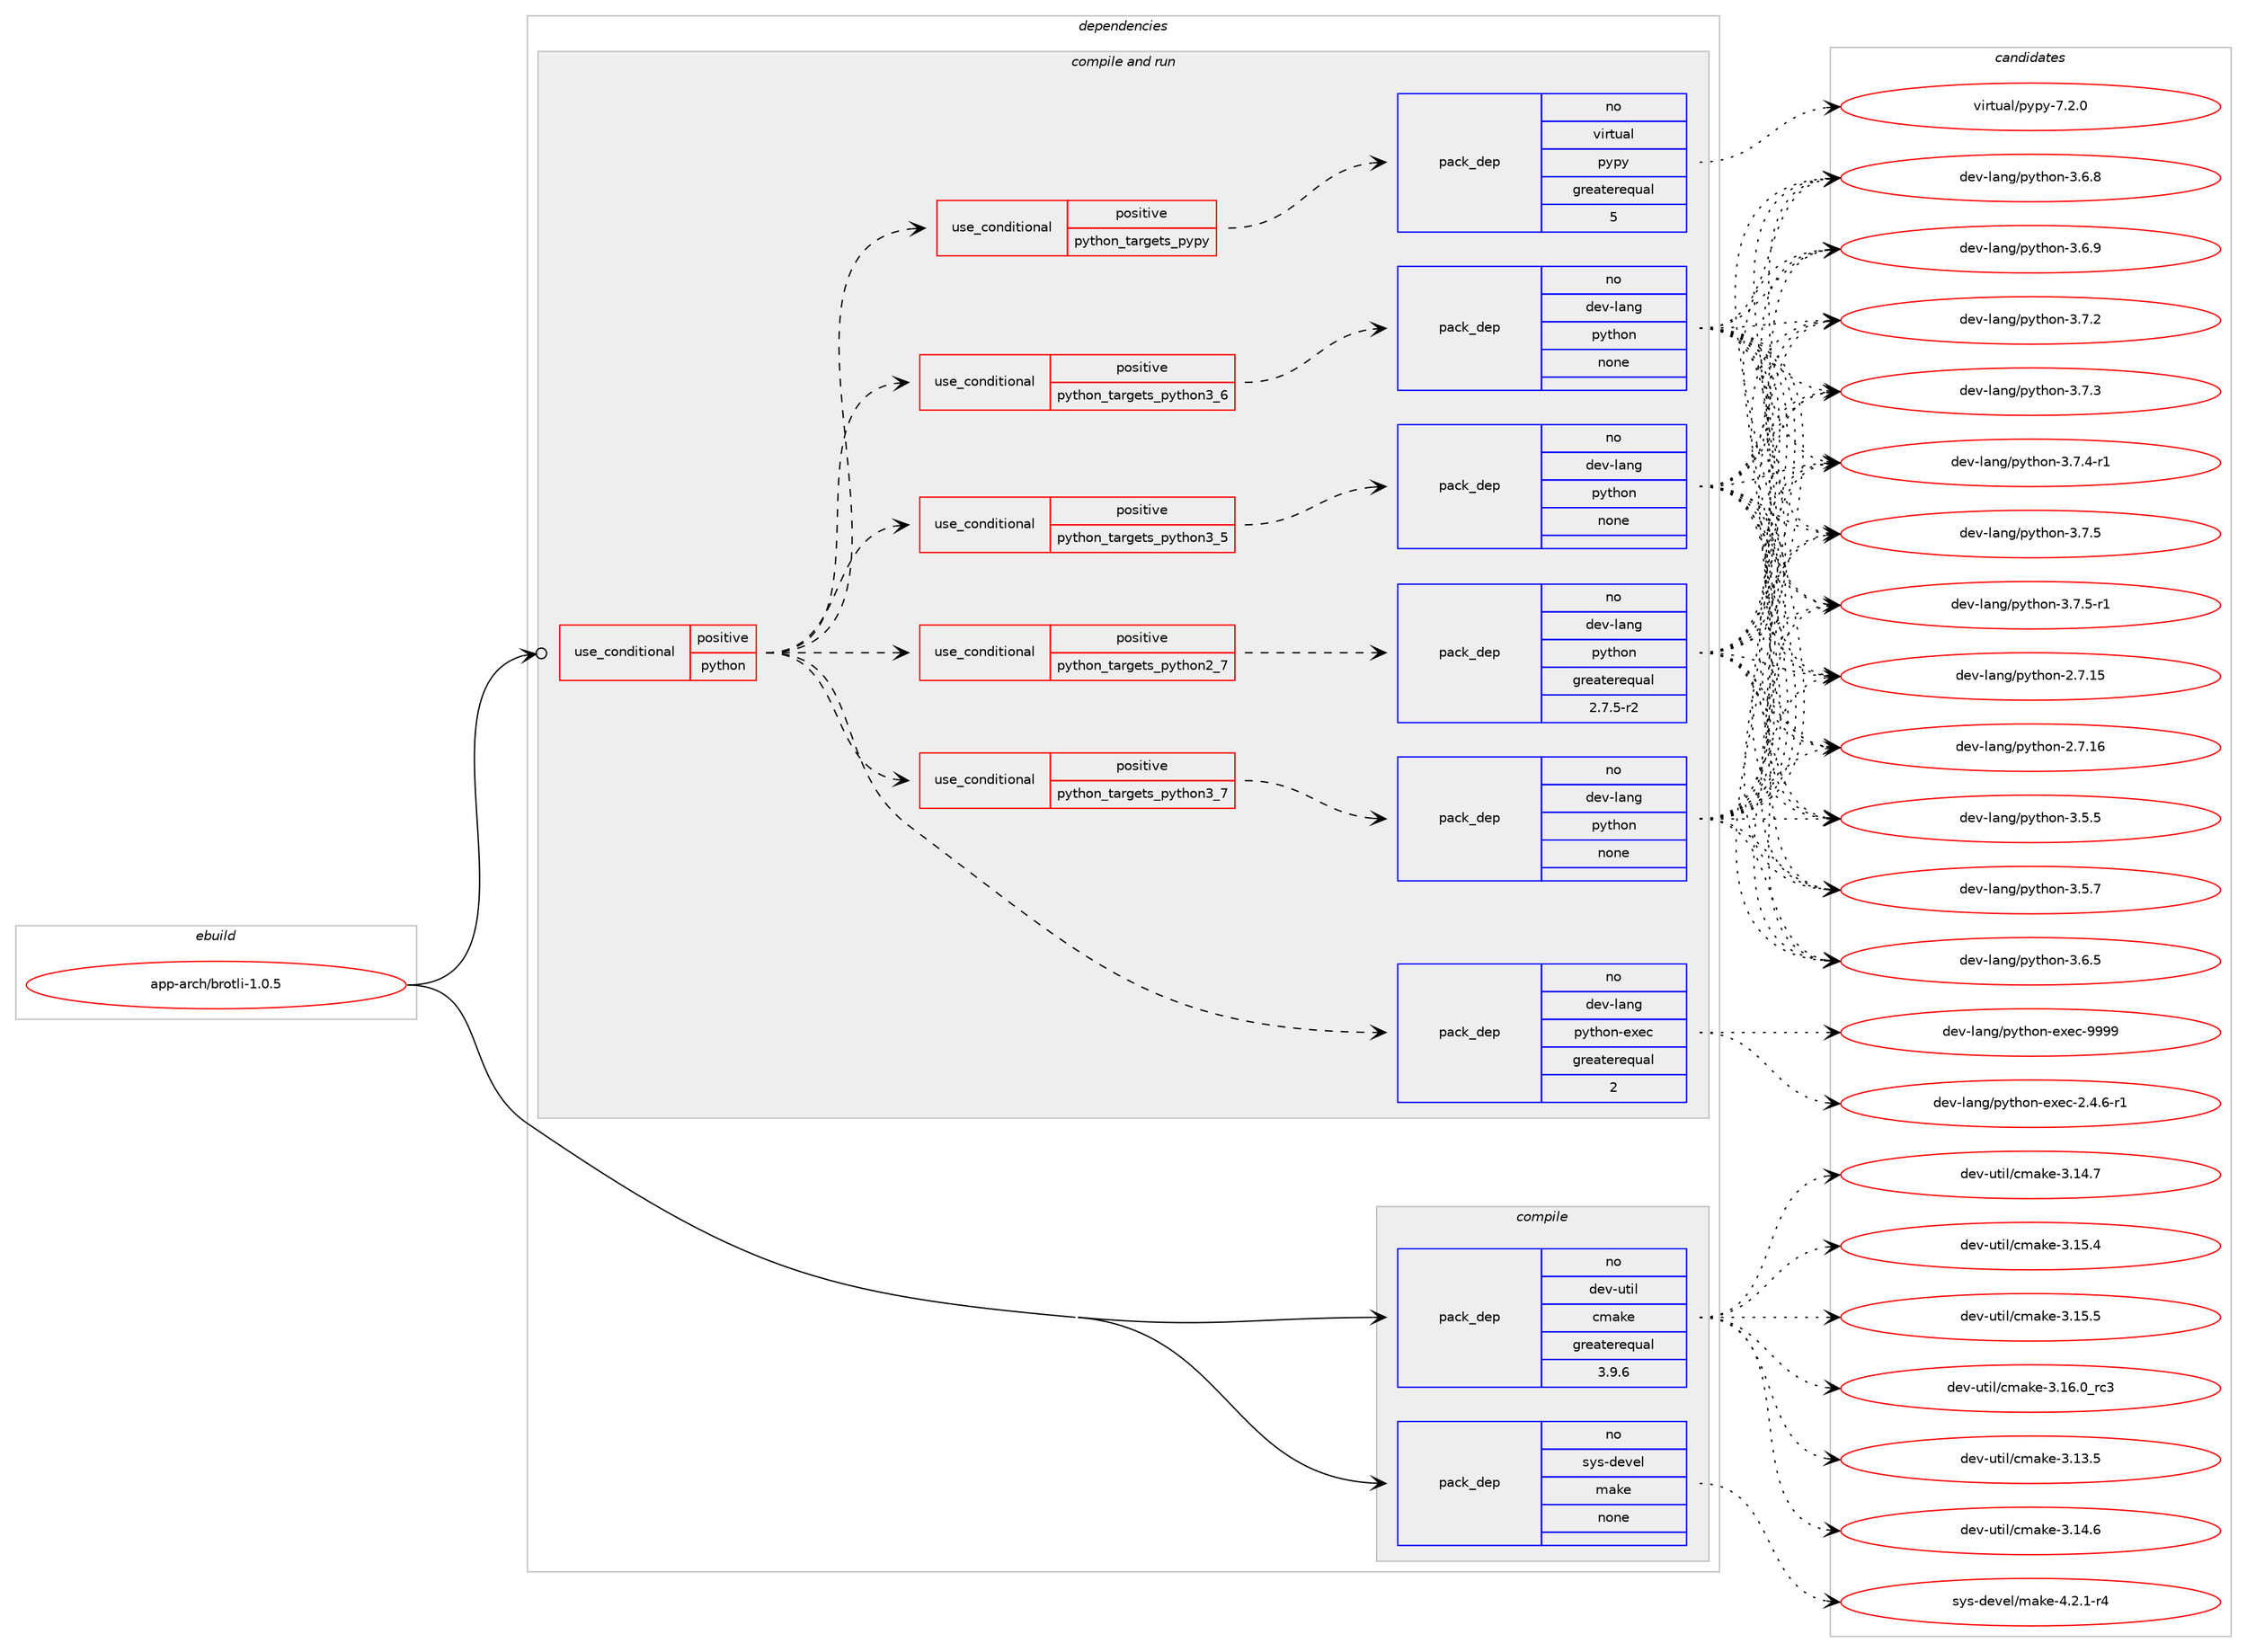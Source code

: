 digraph prolog {

# *************
# Graph options
# *************

newrank=true;
concentrate=true;
compound=true;
graph [rankdir=LR,fontname=Helvetica,fontsize=10,ranksep=1.5];#, ranksep=2.5, nodesep=0.2];
edge  [arrowhead=vee];
node  [fontname=Helvetica,fontsize=10];

# **********
# The ebuild
# **********

subgraph cluster_leftcol {
color=gray;
rank=same;
label=<<i>ebuild</i>>;
id [label="app-arch/brotli-1.0.5", color=red, width=4, href="../app-arch/brotli-1.0.5.svg"];
}

# ****************
# The dependencies
# ****************

subgraph cluster_midcol {
color=gray;
label=<<i>dependencies</i>>;
subgraph cluster_compile {
fillcolor="#eeeeee";
style=filled;
label=<<i>compile</i>>;
subgraph pack351134 {
dependency472276 [label=<<TABLE BORDER="0" CELLBORDER="1" CELLSPACING="0" CELLPADDING="4" WIDTH="220"><TR><TD ROWSPAN="6" CELLPADDING="30">pack_dep</TD></TR><TR><TD WIDTH="110">no</TD></TR><TR><TD>dev-util</TD></TR><TR><TD>cmake</TD></TR><TR><TD>greaterequal</TD></TR><TR><TD>3.9.6</TD></TR></TABLE>>, shape=none, color=blue];
}
id:e -> dependency472276:w [weight=20,style="solid",arrowhead="vee"];
subgraph pack351135 {
dependency472277 [label=<<TABLE BORDER="0" CELLBORDER="1" CELLSPACING="0" CELLPADDING="4" WIDTH="220"><TR><TD ROWSPAN="6" CELLPADDING="30">pack_dep</TD></TR><TR><TD WIDTH="110">no</TD></TR><TR><TD>sys-devel</TD></TR><TR><TD>make</TD></TR><TR><TD>none</TD></TR><TR><TD></TD></TR></TABLE>>, shape=none, color=blue];
}
id:e -> dependency472277:w [weight=20,style="solid",arrowhead="vee"];
}
subgraph cluster_compileandrun {
fillcolor="#eeeeee";
style=filled;
label=<<i>compile and run</i>>;
subgraph cond112569 {
dependency472278 [label=<<TABLE BORDER="0" CELLBORDER="1" CELLSPACING="0" CELLPADDING="4"><TR><TD ROWSPAN="3" CELLPADDING="10">use_conditional</TD></TR><TR><TD>positive</TD></TR><TR><TD>python</TD></TR></TABLE>>, shape=none, color=red];
subgraph cond112570 {
dependency472279 [label=<<TABLE BORDER="0" CELLBORDER="1" CELLSPACING="0" CELLPADDING="4"><TR><TD ROWSPAN="3" CELLPADDING="10">use_conditional</TD></TR><TR><TD>positive</TD></TR><TR><TD>python_targets_pypy</TD></TR></TABLE>>, shape=none, color=red];
subgraph pack351136 {
dependency472280 [label=<<TABLE BORDER="0" CELLBORDER="1" CELLSPACING="0" CELLPADDING="4" WIDTH="220"><TR><TD ROWSPAN="6" CELLPADDING="30">pack_dep</TD></TR><TR><TD WIDTH="110">no</TD></TR><TR><TD>virtual</TD></TR><TR><TD>pypy</TD></TR><TR><TD>greaterequal</TD></TR><TR><TD>5</TD></TR></TABLE>>, shape=none, color=blue];
}
dependency472279:e -> dependency472280:w [weight=20,style="dashed",arrowhead="vee"];
}
dependency472278:e -> dependency472279:w [weight=20,style="dashed",arrowhead="vee"];
subgraph cond112571 {
dependency472281 [label=<<TABLE BORDER="0" CELLBORDER="1" CELLSPACING="0" CELLPADDING="4"><TR><TD ROWSPAN="3" CELLPADDING="10">use_conditional</TD></TR><TR><TD>positive</TD></TR><TR><TD>python_targets_python2_7</TD></TR></TABLE>>, shape=none, color=red];
subgraph pack351137 {
dependency472282 [label=<<TABLE BORDER="0" CELLBORDER="1" CELLSPACING="0" CELLPADDING="4" WIDTH="220"><TR><TD ROWSPAN="6" CELLPADDING="30">pack_dep</TD></TR><TR><TD WIDTH="110">no</TD></TR><TR><TD>dev-lang</TD></TR><TR><TD>python</TD></TR><TR><TD>greaterequal</TD></TR><TR><TD>2.7.5-r2</TD></TR></TABLE>>, shape=none, color=blue];
}
dependency472281:e -> dependency472282:w [weight=20,style="dashed",arrowhead="vee"];
}
dependency472278:e -> dependency472281:w [weight=20,style="dashed",arrowhead="vee"];
subgraph cond112572 {
dependency472283 [label=<<TABLE BORDER="0" CELLBORDER="1" CELLSPACING="0" CELLPADDING="4"><TR><TD ROWSPAN="3" CELLPADDING="10">use_conditional</TD></TR><TR><TD>positive</TD></TR><TR><TD>python_targets_python3_5</TD></TR></TABLE>>, shape=none, color=red];
subgraph pack351138 {
dependency472284 [label=<<TABLE BORDER="0" CELLBORDER="1" CELLSPACING="0" CELLPADDING="4" WIDTH="220"><TR><TD ROWSPAN="6" CELLPADDING="30">pack_dep</TD></TR><TR><TD WIDTH="110">no</TD></TR><TR><TD>dev-lang</TD></TR><TR><TD>python</TD></TR><TR><TD>none</TD></TR><TR><TD></TD></TR></TABLE>>, shape=none, color=blue];
}
dependency472283:e -> dependency472284:w [weight=20,style="dashed",arrowhead="vee"];
}
dependency472278:e -> dependency472283:w [weight=20,style="dashed",arrowhead="vee"];
subgraph cond112573 {
dependency472285 [label=<<TABLE BORDER="0" CELLBORDER="1" CELLSPACING="0" CELLPADDING="4"><TR><TD ROWSPAN="3" CELLPADDING="10">use_conditional</TD></TR><TR><TD>positive</TD></TR><TR><TD>python_targets_python3_6</TD></TR></TABLE>>, shape=none, color=red];
subgraph pack351139 {
dependency472286 [label=<<TABLE BORDER="0" CELLBORDER="1" CELLSPACING="0" CELLPADDING="4" WIDTH="220"><TR><TD ROWSPAN="6" CELLPADDING="30">pack_dep</TD></TR><TR><TD WIDTH="110">no</TD></TR><TR><TD>dev-lang</TD></TR><TR><TD>python</TD></TR><TR><TD>none</TD></TR><TR><TD></TD></TR></TABLE>>, shape=none, color=blue];
}
dependency472285:e -> dependency472286:w [weight=20,style="dashed",arrowhead="vee"];
}
dependency472278:e -> dependency472285:w [weight=20,style="dashed",arrowhead="vee"];
subgraph cond112574 {
dependency472287 [label=<<TABLE BORDER="0" CELLBORDER="1" CELLSPACING="0" CELLPADDING="4"><TR><TD ROWSPAN="3" CELLPADDING="10">use_conditional</TD></TR><TR><TD>positive</TD></TR><TR><TD>python_targets_python3_7</TD></TR></TABLE>>, shape=none, color=red];
subgraph pack351140 {
dependency472288 [label=<<TABLE BORDER="0" CELLBORDER="1" CELLSPACING="0" CELLPADDING="4" WIDTH="220"><TR><TD ROWSPAN="6" CELLPADDING="30">pack_dep</TD></TR><TR><TD WIDTH="110">no</TD></TR><TR><TD>dev-lang</TD></TR><TR><TD>python</TD></TR><TR><TD>none</TD></TR><TR><TD></TD></TR></TABLE>>, shape=none, color=blue];
}
dependency472287:e -> dependency472288:w [weight=20,style="dashed",arrowhead="vee"];
}
dependency472278:e -> dependency472287:w [weight=20,style="dashed",arrowhead="vee"];
subgraph pack351141 {
dependency472289 [label=<<TABLE BORDER="0" CELLBORDER="1" CELLSPACING="0" CELLPADDING="4" WIDTH="220"><TR><TD ROWSPAN="6" CELLPADDING="30">pack_dep</TD></TR><TR><TD WIDTH="110">no</TD></TR><TR><TD>dev-lang</TD></TR><TR><TD>python-exec</TD></TR><TR><TD>greaterequal</TD></TR><TR><TD>2</TD></TR></TABLE>>, shape=none, color=blue];
}
dependency472278:e -> dependency472289:w [weight=20,style="dashed",arrowhead="vee"];
}
id:e -> dependency472278:w [weight=20,style="solid",arrowhead="odotvee"];
}
subgraph cluster_run {
fillcolor="#eeeeee";
style=filled;
label=<<i>run</i>>;
}
}

# **************
# The candidates
# **************

subgraph cluster_choices {
rank=same;
color=gray;
label=<<i>candidates</i>>;

subgraph choice351134 {
color=black;
nodesep=1;
choice1001011184511711610510847991099710710145514649514653 [label="dev-util/cmake-3.13.5", color=red, width=4,href="../dev-util/cmake-3.13.5.svg"];
choice1001011184511711610510847991099710710145514649524654 [label="dev-util/cmake-3.14.6", color=red, width=4,href="../dev-util/cmake-3.14.6.svg"];
choice1001011184511711610510847991099710710145514649524655 [label="dev-util/cmake-3.14.7", color=red, width=4,href="../dev-util/cmake-3.14.7.svg"];
choice1001011184511711610510847991099710710145514649534652 [label="dev-util/cmake-3.15.4", color=red, width=4,href="../dev-util/cmake-3.15.4.svg"];
choice1001011184511711610510847991099710710145514649534653 [label="dev-util/cmake-3.15.5", color=red, width=4,href="../dev-util/cmake-3.15.5.svg"];
choice1001011184511711610510847991099710710145514649544648951149951 [label="dev-util/cmake-3.16.0_rc3", color=red, width=4,href="../dev-util/cmake-3.16.0_rc3.svg"];
dependency472276:e -> choice1001011184511711610510847991099710710145514649514653:w [style=dotted,weight="100"];
dependency472276:e -> choice1001011184511711610510847991099710710145514649524654:w [style=dotted,weight="100"];
dependency472276:e -> choice1001011184511711610510847991099710710145514649524655:w [style=dotted,weight="100"];
dependency472276:e -> choice1001011184511711610510847991099710710145514649534652:w [style=dotted,weight="100"];
dependency472276:e -> choice1001011184511711610510847991099710710145514649534653:w [style=dotted,weight="100"];
dependency472276:e -> choice1001011184511711610510847991099710710145514649544648951149951:w [style=dotted,weight="100"];
}
subgraph choice351135 {
color=black;
nodesep=1;
choice1151211154510010111810110847109971071014552465046494511452 [label="sys-devel/make-4.2.1-r4", color=red, width=4,href="../sys-devel/make-4.2.1-r4.svg"];
dependency472277:e -> choice1151211154510010111810110847109971071014552465046494511452:w [style=dotted,weight="100"];
}
subgraph choice351136 {
color=black;
nodesep=1;
choice1181051141161179710847112121112121455546504648 [label="virtual/pypy-7.2.0", color=red, width=4,href="../virtual/pypy-7.2.0.svg"];
dependency472280:e -> choice1181051141161179710847112121112121455546504648:w [style=dotted,weight="100"];
}
subgraph choice351137 {
color=black;
nodesep=1;
choice10010111845108971101034711212111610411111045504655464953 [label="dev-lang/python-2.7.15", color=red, width=4,href="../dev-lang/python-2.7.15.svg"];
choice10010111845108971101034711212111610411111045504655464954 [label="dev-lang/python-2.7.16", color=red, width=4,href="../dev-lang/python-2.7.16.svg"];
choice100101118451089711010347112121116104111110455146534653 [label="dev-lang/python-3.5.5", color=red, width=4,href="../dev-lang/python-3.5.5.svg"];
choice100101118451089711010347112121116104111110455146534655 [label="dev-lang/python-3.5.7", color=red, width=4,href="../dev-lang/python-3.5.7.svg"];
choice100101118451089711010347112121116104111110455146544653 [label="dev-lang/python-3.6.5", color=red, width=4,href="../dev-lang/python-3.6.5.svg"];
choice100101118451089711010347112121116104111110455146544656 [label="dev-lang/python-3.6.8", color=red, width=4,href="../dev-lang/python-3.6.8.svg"];
choice100101118451089711010347112121116104111110455146544657 [label="dev-lang/python-3.6.9", color=red, width=4,href="../dev-lang/python-3.6.9.svg"];
choice100101118451089711010347112121116104111110455146554650 [label="dev-lang/python-3.7.2", color=red, width=4,href="../dev-lang/python-3.7.2.svg"];
choice100101118451089711010347112121116104111110455146554651 [label="dev-lang/python-3.7.3", color=red, width=4,href="../dev-lang/python-3.7.3.svg"];
choice1001011184510897110103471121211161041111104551465546524511449 [label="dev-lang/python-3.7.4-r1", color=red, width=4,href="../dev-lang/python-3.7.4-r1.svg"];
choice100101118451089711010347112121116104111110455146554653 [label="dev-lang/python-3.7.5", color=red, width=4,href="../dev-lang/python-3.7.5.svg"];
choice1001011184510897110103471121211161041111104551465546534511449 [label="dev-lang/python-3.7.5-r1", color=red, width=4,href="../dev-lang/python-3.7.5-r1.svg"];
dependency472282:e -> choice10010111845108971101034711212111610411111045504655464953:w [style=dotted,weight="100"];
dependency472282:e -> choice10010111845108971101034711212111610411111045504655464954:w [style=dotted,weight="100"];
dependency472282:e -> choice100101118451089711010347112121116104111110455146534653:w [style=dotted,weight="100"];
dependency472282:e -> choice100101118451089711010347112121116104111110455146534655:w [style=dotted,weight="100"];
dependency472282:e -> choice100101118451089711010347112121116104111110455146544653:w [style=dotted,weight="100"];
dependency472282:e -> choice100101118451089711010347112121116104111110455146544656:w [style=dotted,weight="100"];
dependency472282:e -> choice100101118451089711010347112121116104111110455146544657:w [style=dotted,weight="100"];
dependency472282:e -> choice100101118451089711010347112121116104111110455146554650:w [style=dotted,weight="100"];
dependency472282:e -> choice100101118451089711010347112121116104111110455146554651:w [style=dotted,weight="100"];
dependency472282:e -> choice1001011184510897110103471121211161041111104551465546524511449:w [style=dotted,weight="100"];
dependency472282:e -> choice100101118451089711010347112121116104111110455146554653:w [style=dotted,weight="100"];
dependency472282:e -> choice1001011184510897110103471121211161041111104551465546534511449:w [style=dotted,weight="100"];
}
subgraph choice351138 {
color=black;
nodesep=1;
choice10010111845108971101034711212111610411111045504655464953 [label="dev-lang/python-2.7.15", color=red, width=4,href="../dev-lang/python-2.7.15.svg"];
choice10010111845108971101034711212111610411111045504655464954 [label="dev-lang/python-2.7.16", color=red, width=4,href="../dev-lang/python-2.7.16.svg"];
choice100101118451089711010347112121116104111110455146534653 [label="dev-lang/python-3.5.5", color=red, width=4,href="../dev-lang/python-3.5.5.svg"];
choice100101118451089711010347112121116104111110455146534655 [label="dev-lang/python-3.5.7", color=red, width=4,href="../dev-lang/python-3.5.7.svg"];
choice100101118451089711010347112121116104111110455146544653 [label="dev-lang/python-3.6.5", color=red, width=4,href="../dev-lang/python-3.6.5.svg"];
choice100101118451089711010347112121116104111110455146544656 [label="dev-lang/python-3.6.8", color=red, width=4,href="../dev-lang/python-3.6.8.svg"];
choice100101118451089711010347112121116104111110455146544657 [label="dev-lang/python-3.6.9", color=red, width=4,href="../dev-lang/python-3.6.9.svg"];
choice100101118451089711010347112121116104111110455146554650 [label="dev-lang/python-3.7.2", color=red, width=4,href="../dev-lang/python-3.7.2.svg"];
choice100101118451089711010347112121116104111110455146554651 [label="dev-lang/python-3.7.3", color=red, width=4,href="../dev-lang/python-3.7.3.svg"];
choice1001011184510897110103471121211161041111104551465546524511449 [label="dev-lang/python-3.7.4-r1", color=red, width=4,href="../dev-lang/python-3.7.4-r1.svg"];
choice100101118451089711010347112121116104111110455146554653 [label="dev-lang/python-3.7.5", color=red, width=4,href="../dev-lang/python-3.7.5.svg"];
choice1001011184510897110103471121211161041111104551465546534511449 [label="dev-lang/python-3.7.5-r1", color=red, width=4,href="../dev-lang/python-3.7.5-r1.svg"];
dependency472284:e -> choice10010111845108971101034711212111610411111045504655464953:w [style=dotted,weight="100"];
dependency472284:e -> choice10010111845108971101034711212111610411111045504655464954:w [style=dotted,weight="100"];
dependency472284:e -> choice100101118451089711010347112121116104111110455146534653:w [style=dotted,weight="100"];
dependency472284:e -> choice100101118451089711010347112121116104111110455146534655:w [style=dotted,weight="100"];
dependency472284:e -> choice100101118451089711010347112121116104111110455146544653:w [style=dotted,weight="100"];
dependency472284:e -> choice100101118451089711010347112121116104111110455146544656:w [style=dotted,weight="100"];
dependency472284:e -> choice100101118451089711010347112121116104111110455146544657:w [style=dotted,weight="100"];
dependency472284:e -> choice100101118451089711010347112121116104111110455146554650:w [style=dotted,weight="100"];
dependency472284:e -> choice100101118451089711010347112121116104111110455146554651:w [style=dotted,weight="100"];
dependency472284:e -> choice1001011184510897110103471121211161041111104551465546524511449:w [style=dotted,weight="100"];
dependency472284:e -> choice100101118451089711010347112121116104111110455146554653:w [style=dotted,weight="100"];
dependency472284:e -> choice1001011184510897110103471121211161041111104551465546534511449:w [style=dotted,weight="100"];
}
subgraph choice351139 {
color=black;
nodesep=1;
choice10010111845108971101034711212111610411111045504655464953 [label="dev-lang/python-2.7.15", color=red, width=4,href="../dev-lang/python-2.7.15.svg"];
choice10010111845108971101034711212111610411111045504655464954 [label="dev-lang/python-2.7.16", color=red, width=4,href="../dev-lang/python-2.7.16.svg"];
choice100101118451089711010347112121116104111110455146534653 [label="dev-lang/python-3.5.5", color=red, width=4,href="../dev-lang/python-3.5.5.svg"];
choice100101118451089711010347112121116104111110455146534655 [label="dev-lang/python-3.5.7", color=red, width=4,href="../dev-lang/python-3.5.7.svg"];
choice100101118451089711010347112121116104111110455146544653 [label="dev-lang/python-3.6.5", color=red, width=4,href="../dev-lang/python-3.6.5.svg"];
choice100101118451089711010347112121116104111110455146544656 [label="dev-lang/python-3.6.8", color=red, width=4,href="../dev-lang/python-3.6.8.svg"];
choice100101118451089711010347112121116104111110455146544657 [label="dev-lang/python-3.6.9", color=red, width=4,href="../dev-lang/python-3.6.9.svg"];
choice100101118451089711010347112121116104111110455146554650 [label="dev-lang/python-3.7.2", color=red, width=4,href="../dev-lang/python-3.7.2.svg"];
choice100101118451089711010347112121116104111110455146554651 [label="dev-lang/python-3.7.3", color=red, width=4,href="../dev-lang/python-3.7.3.svg"];
choice1001011184510897110103471121211161041111104551465546524511449 [label="dev-lang/python-3.7.4-r1", color=red, width=4,href="../dev-lang/python-3.7.4-r1.svg"];
choice100101118451089711010347112121116104111110455146554653 [label="dev-lang/python-3.7.5", color=red, width=4,href="../dev-lang/python-3.7.5.svg"];
choice1001011184510897110103471121211161041111104551465546534511449 [label="dev-lang/python-3.7.5-r1", color=red, width=4,href="../dev-lang/python-3.7.5-r1.svg"];
dependency472286:e -> choice10010111845108971101034711212111610411111045504655464953:w [style=dotted,weight="100"];
dependency472286:e -> choice10010111845108971101034711212111610411111045504655464954:w [style=dotted,weight="100"];
dependency472286:e -> choice100101118451089711010347112121116104111110455146534653:w [style=dotted,weight="100"];
dependency472286:e -> choice100101118451089711010347112121116104111110455146534655:w [style=dotted,weight="100"];
dependency472286:e -> choice100101118451089711010347112121116104111110455146544653:w [style=dotted,weight="100"];
dependency472286:e -> choice100101118451089711010347112121116104111110455146544656:w [style=dotted,weight="100"];
dependency472286:e -> choice100101118451089711010347112121116104111110455146544657:w [style=dotted,weight="100"];
dependency472286:e -> choice100101118451089711010347112121116104111110455146554650:w [style=dotted,weight="100"];
dependency472286:e -> choice100101118451089711010347112121116104111110455146554651:w [style=dotted,weight="100"];
dependency472286:e -> choice1001011184510897110103471121211161041111104551465546524511449:w [style=dotted,weight="100"];
dependency472286:e -> choice100101118451089711010347112121116104111110455146554653:w [style=dotted,weight="100"];
dependency472286:e -> choice1001011184510897110103471121211161041111104551465546534511449:w [style=dotted,weight="100"];
}
subgraph choice351140 {
color=black;
nodesep=1;
choice10010111845108971101034711212111610411111045504655464953 [label="dev-lang/python-2.7.15", color=red, width=4,href="../dev-lang/python-2.7.15.svg"];
choice10010111845108971101034711212111610411111045504655464954 [label="dev-lang/python-2.7.16", color=red, width=4,href="../dev-lang/python-2.7.16.svg"];
choice100101118451089711010347112121116104111110455146534653 [label="dev-lang/python-3.5.5", color=red, width=4,href="../dev-lang/python-3.5.5.svg"];
choice100101118451089711010347112121116104111110455146534655 [label="dev-lang/python-3.5.7", color=red, width=4,href="../dev-lang/python-3.5.7.svg"];
choice100101118451089711010347112121116104111110455146544653 [label="dev-lang/python-3.6.5", color=red, width=4,href="../dev-lang/python-3.6.5.svg"];
choice100101118451089711010347112121116104111110455146544656 [label="dev-lang/python-3.6.8", color=red, width=4,href="../dev-lang/python-3.6.8.svg"];
choice100101118451089711010347112121116104111110455146544657 [label="dev-lang/python-3.6.9", color=red, width=4,href="../dev-lang/python-3.6.9.svg"];
choice100101118451089711010347112121116104111110455146554650 [label="dev-lang/python-3.7.2", color=red, width=4,href="../dev-lang/python-3.7.2.svg"];
choice100101118451089711010347112121116104111110455146554651 [label="dev-lang/python-3.7.3", color=red, width=4,href="../dev-lang/python-3.7.3.svg"];
choice1001011184510897110103471121211161041111104551465546524511449 [label="dev-lang/python-3.7.4-r1", color=red, width=4,href="../dev-lang/python-3.7.4-r1.svg"];
choice100101118451089711010347112121116104111110455146554653 [label="dev-lang/python-3.7.5", color=red, width=4,href="../dev-lang/python-3.7.5.svg"];
choice1001011184510897110103471121211161041111104551465546534511449 [label="dev-lang/python-3.7.5-r1", color=red, width=4,href="../dev-lang/python-3.7.5-r1.svg"];
dependency472288:e -> choice10010111845108971101034711212111610411111045504655464953:w [style=dotted,weight="100"];
dependency472288:e -> choice10010111845108971101034711212111610411111045504655464954:w [style=dotted,weight="100"];
dependency472288:e -> choice100101118451089711010347112121116104111110455146534653:w [style=dotted,weight="100"];
dependency472288:e -> choice100101118451089711010347112121116104111110455146534655:w [style=dotted,weight="100"];
dependency472288:e -> choice100101118451089711010347112121116104111110455146544653:w [style=dotted,weight="100"];
dependency472288:e -> choice100101118451089711010347112121116104111110455146544656:w [style=dotted,weight="100"];
dependency472288:e -> choice100101118451089711010347112121116104111110455146544657:w [style=dotted,weight="100"];
dependency472288:e -> choice100101118451089711010347112121116104111110455146554650:w [style=dotted,weight="100"];
dependency472288:e -> choice100101118451089711010347112121116104111110455146554651:w [style=dotted,weight="100"];
dependency472288:e -> choice1001011184510897110103471121211161041111104551465546524511449:w [style=dotted,weight="100"];
dependency472288:e -> choice100101118451089711010347112121116104111110455146554653:w [style=dotted,weight="100"];
dependency472288:e -> choice1001011184510897110103471121211161041111104551465546534511449:w [style=dotted,weight="100"];
}
subgraph choice351141 {
color=black;
nodesep=1;
choice10010111845108971101034711212111610411111045101120101994550465246544511449 [label="dev-lang/python-exec-2.4.6-r1", color=red, width=4,href="../dev-lang/python-exec-2.4.6-r1.svg"];
choice10010111845108971101034711212111610411111045101120101994557575757 [label="dev-lang/python-exec-9999", color=red, width=4,href="../dev-lang/python-exec-9999.svg"];
dependency472289:e -> choice10010111845108971101034711212111610411111045101120101994550465246544511449:w [style=dotted,weight="100"];
dependency472289:e -> choice10010111845108971101034711212111610411111045101120101994557575757:w [style=dotted,weight="100"];
}
}

}
